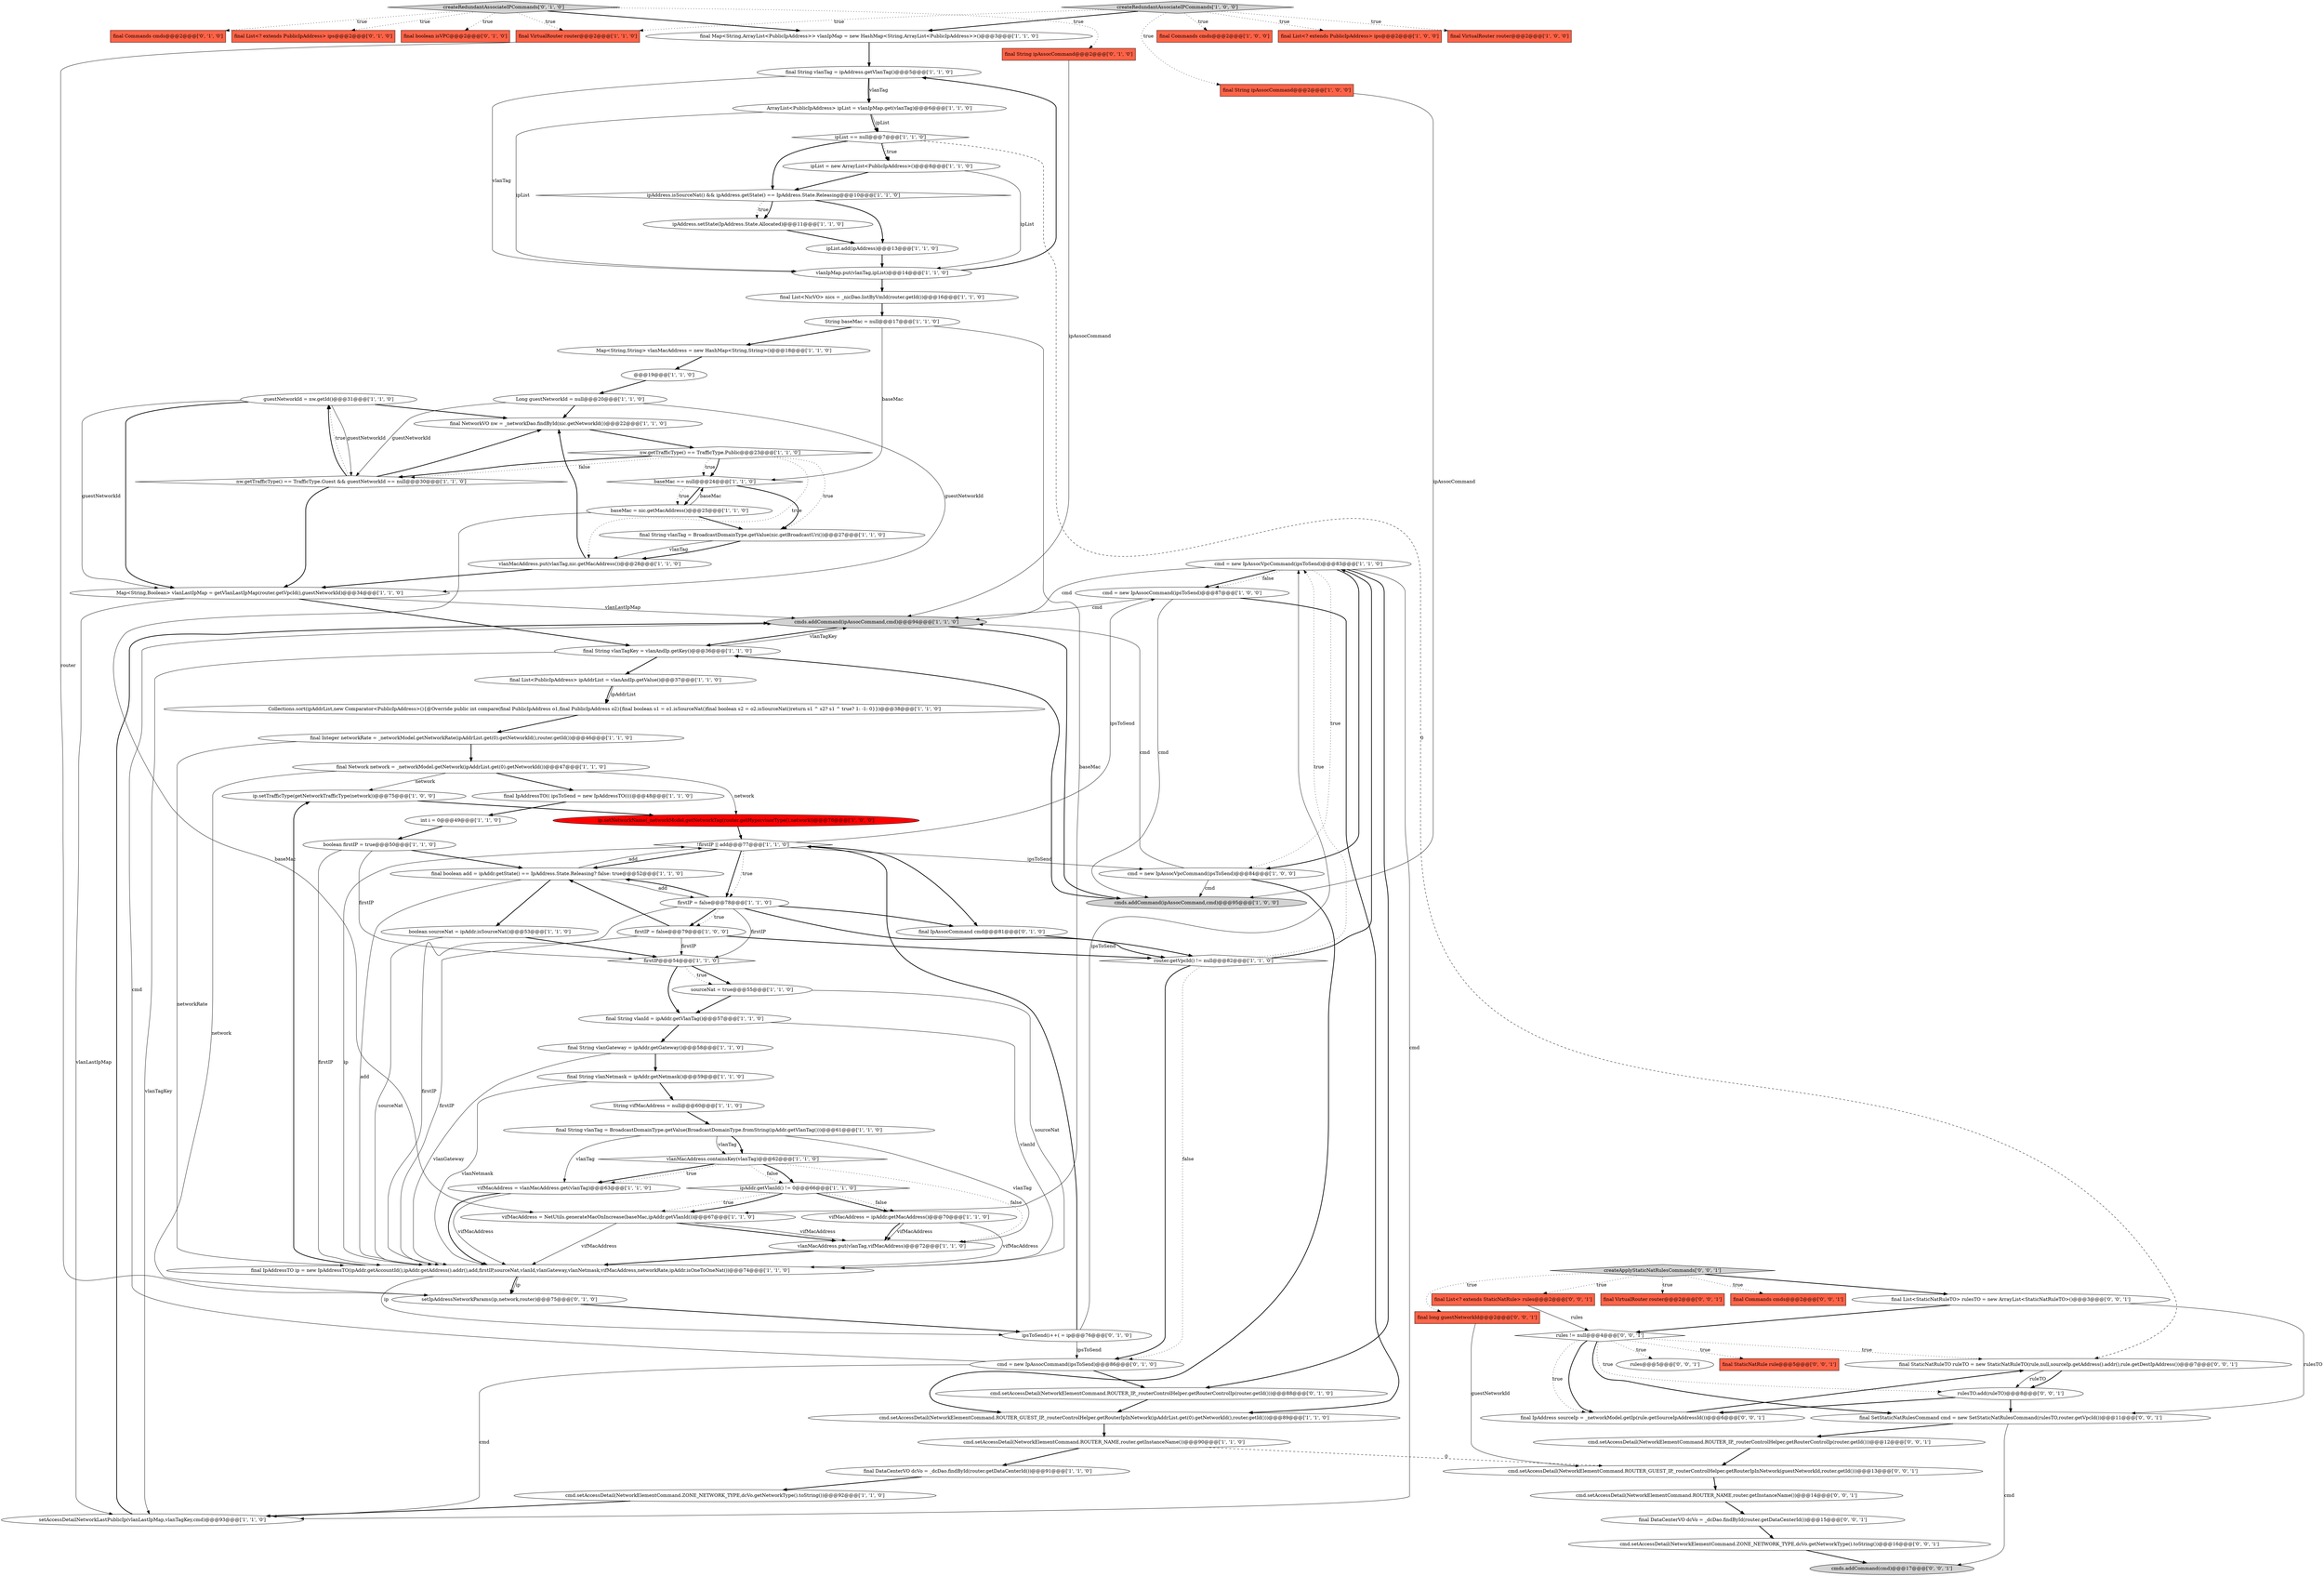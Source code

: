 digraph {
58 [style = filled, label = "cmd = new IpAssocVpcCommand(ipsToSend)@@@83@@@['1', '1', '0']", fillcolor = white, shape = ellipse image = "AAA0AAABBB1BBB"];
42 [style = filled, label = "final String vlanGateway = ipAddr.getGateway()@@@58@@@['1', '1', '0']", fillcolor = white, shape = ellipse image = "AAA0AAABBB1BBB"];
52 [style = filled, label = "final String vlanTagKey = vlanAndIp.getKey()@@@36@@@['1', '1', '0']", fillcolor = white, shape = ellipse image = "AAA0AAABBB1BBB"];
15 [style = filled, label = "vifMacAddress = NetUtils.generateMacOnIncrease(baseMac,ipAddr.getVlanId())@@@67@@@['1', '1', '0']", fillcolor = white, shape = ellipse image = "AAA0AAABBB1BBB"];
18 [style = filled, label = "guestNetworkId = nw.getId()@@@31@@@['1', '1', '0']", fillcolor = white, shape = ellipse image = "AAA0AAABBB1BBB"];
25 [style = filled, label = "vlanMacAddress.containsKey(vlanTag)@@@62@@@['1', '1', '0']", fillcolor = white, shape = diamond image = "AAA0AAABBB1BBB"];
93 [style = filled, label = "final StaticNatRuleTO ruleTO = new StaticNatRuleTO(rule,null,sourceIp.getAddress().addr(),rule.getDestIpAddress())@@@7@@@['0', '0', '1']", fillcolor = white, shape = ellipse image = "AAA0AAABBB3BBB"];
29 [style = filled, label = "boolean sourceNat = ipAddr.isSourceNat()@@@53@@@['1', '1', '0']", fillcolor = white, shape = ellipse image = "AAA0AAABBB1BBB"];
39 [style = filled, label = "final Commands cmds@@@2@@@['1', '0', '0']", fillcolor = tomato, shape = box image = "AAA0AAABBB1BBB"];
94 [style = filled, label = "final List<StaticNatRuleTO> rulesTO = new ArrayList<StaticNatRuleTO>()@@@3@@@['0', '0', '1']", fillcolor = white, shape = ellipse image = "AAA0AAABBB3BBB"];
81 [style = filled, label = "rulesTO.add(ruleTO)@@@8@@@['0', '0', '1']", fillcolor = white, shape = ellipse image = "AAA0AAABBB3BBB"];
95 [style = filled, label = "cmd.setAccessDetail(NetworkElementCommand.ROUTER_IP,_routerControlHelper.getRouterControlIp(router.getId()))@@@12@@@['0', '0', '1']", fillcolor = white, shape = ellipse image = "AAA0AAABBB3BBB"];
21 [style = filled, label = "boolean firstIP = true@@@50@@@['1', '1', '0']", fillcolor = white, shape = ellipse image = "AAA0AAABBB1BBB"];
46 [style = filled, label = "Map<String,String> vlanMacAddress = new HashMap<String,String>()@@@18@@@['1', '1', '0']", fillcolor = white, shape = ellipse image = "AAA0AAABBB1BBB"];
37 [style = filled, label = "String baseMac = null@@@17@@@['1', '1', '0']", fillcolor = white, shape = ellipse image = "AAA0AAABBB1BBB"];
38 [style = filled, label = "firstIP@@@54@@@['1', '1', '0']", fillcolor = white, shape = diamond image = "AAA0AAABBB1BBB"];
22 [style = filled, label = "final NetworkVO nw = _networkDao.findById(nic.getNetworkId())@@@22@@@['1', '1', '0']", fillcolor = white, shape = ellipse image = "AAA0AAABBB1BBB"];
86 [style = filled, label = "final VirtualRouter router@@@2@@@['0', '0', '1']", fillcolor = tomato, shape = box image = "AAA0AAABBB3BBB"];
59 [style = filled, label = "final String vlanTag = BroadcastDomainType.getValue(nic.getBroadcastUri())@@@27@@@['1', '1', '0']", fillcolor = white, shape = ellipse image = "AAA0AAABBB1BBB"];
34 [style = filled, label = "vlanIpMap.put(vlanTag,ipList)@@@14@@@['1', '1', '0']", fillcolor = white, shape = ellipse image = "AAA0AAABBB1BBB"];
49 [style = filled, label = "ipAddr.getVlanId() != 0@@@66@@@['1', '1', '0']", fillcolor = white, shape = diamond image = "AAA0AAABBB1BBB"];
70 [style = filled, label = "final IpAssocCommand cmd@@@81@@@['0', '1', '0']", fillcolor = white, shape = ellipse image = "AAA0AAABBB2BBB"];
54 [style = filled, label = "Map<String,Boolean> vlanLastIpMap = getVlanLastIpMap(router.getVpcId(),guestNetworkId)@@@34@@@['1', '1', '0']", fillcolor = white, shape = ellipse image = "AAA0AAABBB1BBB"];
88 [style = filled, label = "rules != null@@@4@@@['0', '0', '1']", fillcolor = white, shape = diamond image = "AAA0AAABBB3BBB"];
78 [style = filled, label = "final String ipAssocCommand@@@2@@@['0', '1', '0']", fillcolor = tomato, shape = box image = "AAA0AAABBB2BBB"];
60 [style = filled, label = "nw.getTrafficType() == TrafficType.Guest && guestNetworkId == null@@@30@@@['1', '1', '0']", fillcolor = white, shape = diamond image = "AAA0AAABBB1BBB"];
85 [style = filled, label = "rules@@@5@@@['0', '0', '1']", fillcolor = white, shape = ellipse image = "AAA0AAABBB3BBB"];
44 [style = filled, label = "final Network network = _networkModel.getNetwork(ipAddrList.get(0).getNetworkId())@@@47@@@['1', '1', '0']", fillcolor = white, shape = ellipse image = "AAA0AAABBB1BBB"];
16 [style = filled, label = "cmd = new IpAssocCommand(ipsToSend)@@@87@@@['1', '0', '0']", fillcolor = white, shape = ellipse image = "AAA0AAABBB1BBB"];
53 [style = filled, label = "Collections.sort(ipAddrList,new Comparator<PublicIpAddress>(){@Override public int compare(final PublicIpAddress o1,final PublicIpAddress o2){final boolean s1 = o1.isSourceNat()final boolean s2 = o2.isSourceNat()return s1 ^ s2? s1 ^ true? 1: -1: 0}})@@@38@@@['1', '1', '0']", fillcolor = white, shape = ellipse image = "AAA0AAABBB1BBB"];
28 [style = filled, label = "final List<PublicIpAddress> ipAddrList = vlanAndIp.getValue()@@@37@@@['1', '1', '0']", fillcolor = white, shape = ellipse image = "AAA0AAABBB1BBB"];
79 [style = filled, label = "createApplyStaticNatRulesCommands['0', '0', '1']", fillcolor = lightgray, shape = diamond image = "AAA0AAABBB3BBB"];
74 [style = filled, label = "createRedundantAssociateIPCommands['0', '1', '0']", fillcolor = lightgray, shape = diamond image = "AAA0AAABBB2BBB"];
63 [style = filled, label = "final VirtualRouter router@@@2@@@['1', '1', '0']", fillcolor = tomato, shape = box image = "AAA0AAABBB1BBB"];
84 [style = filled, label = "final List<? extends StaticNatRule> rules@@@2@@@['0', '0', '1']", fillcolor = tomato, shape = box image = "AAA0AAABBB3BBB"];
57 [style = filled, label = "ip.setTrafficType(getNetworkTrafficType(network))@@@75@@@['1', '0', '0']", fillcolor = white, shape = ellipse image = "AAA0AAABBB1BBB"];
1 [style = filled, label = "firstIP = false@@@79@@@['1', '0', '0']", fillcolor = white, shape = ellipse image = "AAA0AAABBB1BBB"];
76 [style = filled, label = "final List<? extends PublicIpAddress> ips@@@2@@@['0', '1', '0']", fillcolor = tomato, shape = box image = "AAA0AAABBB2BBB"];
50 [style = filled, label = "!firstIP || add@@@77@@@['1', '1', '0']", fillcolor = white, shape = diamond image = "AAA0AAABBB1BBB"];
77 [style = filled, label = "cmd = new IpAssocCommand(ipsToSend)@@@86@@@['0', '1', '0']", fillcolor = white, shape = ellipse image = "AAA0AAABBB2BBB"];
97 [style = filled, label = "cmd.setAccessDetail(NetworkElementCommand.ZONE_NETWORK_TYPE,dcVo.getNetworkType().toString())@@@16@@@['0', '0', '1']", fillcolor = white, shape = ellipse image = "AAA0AAABBB3BBB"];
36 [style = filled, label = "ip.setNetworkName(_networkModel.getNetworkTag(router.getHypervisorType(),network))@@@76@@@['1', '0', '0']", fillcolor = red, shape = ellipse image = "AAA1AAABBB1BBB"];
67 [style = filled, label = "baseMac = nic.getMacAddress()@@@25@@@['1', '1', '0']", fillcolor = white, shape = ellipse image = "AAA0AAABBB1BBB"];
73 [style = filled, label = "final Commands cmds@@@2@@@['0', '1', '0']", fillcolor = tomato, shape = box image = "AAA0AAABBB2BBB"];
17 [style = filled, label = "String vifMacAddress = null@@@60@@@['1', '1', '0']", fillcolor = white, shape = ellipse image = "AAA0AAABBB1BBB"];
96 [style = filled, label = "final IpAddress sourceIp = _networkModel.getIp(rule.getSourceIpAddressId())@@@6@@@['0', '0', '1']", fillcolor = white, shape = ellipse image = "AAA0AAABBB3BBB"];
4 [style = filled, label = "ipList == null@@@7@@@['1', '1', '0']", fillcolor = white, shape = diamond image = "AAA0AAABBB1BBB"];
64 [style = filled, label = "vifMacAddress = ipAddr.getMacAddress()@@@70@@@['1', '1', '0']", fillcolor = white, shape = ellipse image = "AAA0AAABBB1BBB"];
33 [style = filled, label = "setAccessDetailNetworkLastPublicIp(vlanLastIpMap,vlanTagKey,cmd)@@@93@@@['1', '1', '0']", fillcolor = white, shape = ellipse image = "AAA0AAABBB1BBB"];
92 [style = filled, label = "final Commands cmds@@@2@@@['0', '0', '1']", fillcolor = tomato, shape = box image = "AAA0AAABBB3BBB"];
5 [style = filled, label = "cmds.addCommand(ipAssocCommand,cmd)@@@94@@@['1', '1', '0']", fillcolor = lightgray, shape = ellipse image = "AAA0AAABBB1BBB"];
80 [style = filled, label = "final StaticNatRule rule@@@5@@@['0', '0', '1']", fillcolor = tomato, shape = box image = "AAA0AAABBB3BBB"];
23 [style = filled, label = "cmd.setAccessDetail(NetworkElementCommand.ROUTER_NAME,router.getInstanceName())@@@90@@@['1', '1', '0']", fillcolor = white, shape = ellipse image = "AAA0AAABBB1BBB"];
45 [style = filled, label = "sourceNat = true@@@55@@@['1', '1', '0']", fillcolor = white, shape = ellipse image = "AAA0AAABBB1BBB"];
14 [style = filled, label = "cmds.addCommand(ipAssocCommand,cmd)@@@95@@@['1', '0', '0']", fillcolor = lightgray, shape = ellipse image = "AAA0AAABBB1BBB"];
75 [style = filled, label = "setIpAddressNetworkParams(ip,network,router)@@@75@@@['0', '1', '0']", fillcolor = white, shape = ellipse image = "AAA0AAABBB2BBB"];
47 [style = filled, label = "final String vlanId = ipAddr.getVlanTag()@@@57@@@['1', '1', '0']", fillcolor = white, shape = ellipse image = "AAA0AAABBB1BBB"];
7 [style = filled, label = "@@@19@@@['1', '1', '0']", fillcolor = white, shape = ellipse image = "AAA0AAABBB1BBB"];
40 [style = filled, label = "cmd.setAccessDetail(NetworkElementCommand.ZONE_NETWORK_TYPE,dcVo.getNetworkType().toString())@@@92@@@['1', '1', '0']", fillcolor = white, shape = ellipse image = "AAA0AAABBB1BBB"];
83 [style = filled, label = "cmds.addCommand(cmd)@@@17@@@['0', '0', '1']", fillcolor = lightgray, shape = ellipse image = "AAA0AAABBB3BBB"];
27 [style = filled, label = "vifMacAddress = vlanMacAddress.get(vlanTag)@@@63@@@['1', '1', '0']", fillcolor = white, shape = ellipse image = "AAA0AAABBB1BBB"];
55 [style = filled, label = "final IpAddressTO(( ipsToSend = new IpAddressTO((((@@@48@@@['1', '1', '0']", fillcolor = white, shape = ellipse image = "AAA0AAABBB1BBB"];
8 [style = filled, label = "Long guestNetworkId = null@@@20@@@['1', '1', '0']", fillcolor = white, shape = ellipse image = "AAA0AAABBB1BBB"];
35 [style = filled, label = "ipAddress.setState(IpAddress.State.Allocated)@@@11@@@['1', '1', '0']", fillcolor = white, shape = ellipse image = "AAA0AAABBB1BBB"];
82 [style = filled, label = "cmd.setAccessDetail(NetworkElementCommand.ROUTER_NAME,router.getInstanceName())@@@14@@@['0', '0', '1']", fillcolor = white, shape = ellipse image = "AAA0AAABBB3BBB"];
62 [style = filled, label = "final List<? extends PublicIpAddress> ips@@@2@@@['1', '0', '0']", fillcolor = tomato, shape = box image = "AAA0AAABBB1BBB"];
30 [style = filled, label = "final Integer networkRate = _networkModel.getNetworkRate(ipAddrList.get(0).getNetworkId(),router.getId())@@@46@@@['1', '1', '0']", fillcolor = white, shape = ellipse image = "AAA0AAABBB1BBB"];
72 [style = filled, label = "ipsToSend(i++( = ip@@@76@@@['0', '1', '0']", fillcolor = white, shape = ellipse image = "AAA0AAABBB2BBB"];
2 [style = filled, label = "cmd = new IpAssocVpcCommand(ipsToSend)@@@84@@@['1', '0', '0']", fillcolor = white, shape = ellipse image = "AAA0AAABBB1BBB"];
3 [style = filled, label = "final Map<String,ArrayList<PublicIpAddress>> vlanIpMap = new HashMap<String,ArrayList<PublicIpAddress>>()@@@3@@@['1', '1', '0']", fillcolor = white, shape = ellipse image = "AAA0AAABBB1BBB"];
0 [style = filled, label = "firstIP = false@@@78@@@['1', '1', '0']", fillcolor = white, shape = ellipse image = "AAA0AAABBB1BBB"];
11 [style = filled, label = "final VirtualRouter router@@@2@@@['1', '0', '0']", fillcolor = tomato, shape = box image = "AAA0AAABBB1BBB"];
66 [style = filled, label = "ipList.add(ipAddress)@@@13@@@['1', '1', '0']", fillcolor = white, shape = ellipse image = "AAA0AAABBB1BBB"];
24 [style = filled, label = "final IpAddressTO ip = new IpAddressTO(ipAddr.getAccountId(),ipAddr.getAddress().addr(),add,firstIP,sourceNat,vlanId,vlanGateway,vlanNetmask,vifMacAddress,networkRate,ipAddr.isOneToOneNat())@@@74@@@['1', '1', '0']", fillcolor = white, shape = ellipse image = "AAA0AAABBB1BBB"];
13 [style = filled, label = "final DataCenterVO dcVo = _dcDao.findById(router.getDataCenterId())@@@91@@@['1', '1', '0']", fillcolor = white, shape = ellipse image = "AAA0AAABBB1BBB"];
61 [style = filled, label = "final String vlanNetmask = ipAddr.getNetmask()@@@59@@@['1', '1', '0']", fillcolor = white, shape = ellipse image = "AAA0AAABBB1BBB"];
10 [style = filled, label = "int i = 0@@@49@@@['1', '1', '0']", fillcolor = white, shape = ellipse image = "AAA0AAABBB1BBB"];
69 [style = filled, label = "cmd.setAccessDetail(NetworkElementCommand.ROUTER_IP,_routerControlHelper.getRouterControlIp(router.getId()))@@@88@@@['0', '1', '0']", fillcolor = white, shape = ellipse image = "AAA0AAABBB2BBB"];
9 [style = filled, label = "nw.getTrafficType() == TrafficType.Public@@@23@@@['1', '1', '0']", fillcolor = white, shape = diamond image = "AAA0AAABBB1BBB"];
6 [style = filled, label = "vlanMacAddress.put(vlanTag,vifMacAddress)@@@72@@@['1', '1', '0']", fillcolor = white, shape = ellipse image = "AAA0AAABBB1BBB"];
26 [style = filled, label = "createRedundantAssociateIPCommands['1', '0', '0']", fillcolor = lightgray, shape = diamond image = "AAA0AAABBB1BBB"];
32 [style = filled, label = "baseMac == null@@@24@@@['1', '1', '0']", fillcolor = white, shape = diamond image = "AAA0AAABBB1BBB"];
48 [style = filled, label = "final String ipAssocCommand@@@2@@@['1', '0', '0']", fillcolor = tomato, shape = box image = "AAA0AAABBB1BBB"];
43 [style = filled, label = "ipList = new ArrayList<PublicIpAddress>()@@@8@@@['1', '1', '0']", fillcolor = white, shape = ellipse image = "AAA0AAABBB1BBB"];
90 [style = filled, label = "final SetStaticNatRulesCommand cmd = new SetStaticNatRulesCommand(rulesTO,router.getVpcId())@@@11@@@['0', '0', '1']", fillcolor = white, shape = ellipse image = "AAA0AAABBB3BBB"];
20 [style = filled, label = "final boolean add = ipAddr.getState() == IpAddress.State.Releasing? false: true@@@52@@@['1', '1', '0']", fillcolor = white, shape = ellipse image = "AAA0AAABBB1BBB"];
65 [style = filled, label = "ArrayList<PublicIpAddress> ipList = vlanIpMap.get(vlanTag)@@@6@@@['1', '1', '0']", fillcolor = white, shape = ellipse image = "AAA0AAABBB1BBB"];
56 [style = filled, label = "vlanMacAddress.put(vlanTag,nic.getMacAddress())@@@28@@@['1', '1', '0']", fillcolor = white, shape = ellipse image = "AAA0AAABBB1BBB"];
51 [style = filled, label = "final String vlanTag = ipAddress.getVlanTag()@@@5@@@['1', '1', '0']", fillcolor = white, shape = ellipse image = "AAA0AAABBB1BBB"];
19 [style = filled, label = "cmd.setAccessDetail(NetworkElementCommand.ROUTER_GUEST_IP,_routerControlHelper.getRouterIpInNetwork(ipAddrList.get(0).getNetworkId(),router.getId()))@@@89@@@['1', '1', '0']", fillcolor = white, shape = ellipse image = "AAA0AAABBB1BBB"];
71 [style = filled, label = "final boolean isVPC@@@2@@@['0', '1', '0']", fillcolor = tomato, shape = box image = "AAA0AAABBB2BBB"];
12 [style = filled, label = "ipAddress.isSourceNat() && ipAddress.getState() == IpAddress.State.Releasing@@@10@@@['1', '1', '0']", fillcolor = white, shape = diamond image = "AAA0AAABBB1BBB"];
87 [style = filled, label = "final DataCenterVO dcVo = _dcDao.findById(router.getDataCenterId())@@@15@@@['0', '0', '1']", fillcolor = white, shape = ellipse image = "AAA0AAABBB3BBB"];
68 [style = filled, label = "final List<NicVO> nics = _nicDao.listByVmId(router.getId())@@@16@@@['1', '1', '0']", fillcolor = white, shape = ellipse image = "AAA0AAABBB1BBB"];
91 [style = filled, label = "cmd.setAccessDetail(NetworkElementCommand.ROUTER_GUEST_IP,_routerControlHelper.getRouterIpInNetwork(guestNetworkId,router.getId()))@@@13@@@['0', '0', '1']", fillcolor = white, shape = ellipse image = "AAA0AAABBB3BBB"];
41 [style = filled, label = "router.getVpcId() != null@@@82@@@['1', '1', '0']", fillcolor = white, shape = diamond image = "AAA0AAABBB1BBB"];
31 [style = filled, label = "final String vlanTag = BroadcastDomainType.getValue(BroadcastDomainType.fromString(ipAddr.getVlanTag()))@@@61@@@['1', '1', '0']", fillcolor = white, shape = ellipse image = "AAA0AAABBB1BBB"];
89 [style = filled, label = "final long guestNetworkId@@@2@@@['0', '0', '1']", fillcolor = tomato, shape = box image = "AAA0AAABBB3BBB"];
25->49 [style = bold, label=""];
9->60 [style = dotted, label="false"];
27->24 [style = solid, label="vifMacAddress"];
52->33 [style = solid, label="vlanTagKey"];
94->90 [style = solid, label="rulesTO"];
23->91 [style = dashed, label="0"];
31->6 [style = solid, label="vlanTag"];
24->57 [style = bold, label=""];
58->2 [style = dotted, label="true"];
51->34 [style = solid, label="vlanTag"];
60->22 [style = bold, label=""];
1->20 [style = bold, label=""];
41->77 [style = bold, label=""];
79->89 [style = dotted, label="true"];
32->67 [style = dotted, label="true"];
88->85 [style = dotted, label="true"];
9->60 [style = bold, label=""];
25->49 [style = dotted, label="false"];
0->38 [style = solid, label="firstIP"];
7->8 [style = bold, label=""];
72->58 [style = solid, label="ipsToSend"];
12->35 [style = dotted, label="true"];
28->53 [style = solid, label="ipAddrList"];
56->54 [style = bold, label=""];
60->18 [style = dotted, label="true"];
34->68 [style = bold, label=""];
52->28 [style = bold, label=""];
32->67 [style = bold, label=""];
18->22 [style = bold, label=""];
41->58 [style = dotted, label="true"];
23->13 [style = bold, label=""];
46->7 [style = bold, label=""];
24->72 [style = solid, label="ip"];
89->91 [style = solid, label="guestNetworkId"];
74->71 [style = dotted, label="true"];
97->83 [style = bold, label=""];
47->24 [style = solid, label="vlanId"];
79->84 [style = dotted, label="true"];
44->36 [style = solid, label="network"];
41->58 [style = bold, label=""];
81->90 [style = bold, label=""];
43->34 [style = solid, label="ipList"];
9->32 [style = dotted, label="true"];
54->52 [style = bold, label=""];
0->70 [style = bold, label=""];
49->64 [style = bold, label=""];
1->24 [style = solid, label="firstIP"];
35->66 [style = bold, label=""];
1->41 [style = bold, label=""];
58->16 [style = bold, label=""];
88->90 [style = bold, label=""];
77->5 [style = solid, label="cmd"];
50->70 [style = bold, label=""];
22->9 [style = bold, label=""];
54->33 [style = solid, label="vlanLastIpMap"];
9->32 [style = bold, label=""];
49->15 [style = dotted, label="true"];
67->32 [style = solid, label="baseMac"];
58->2 [style = bold, label=""];
53->30 [style = bold, label=""];
38->45 [style = bold, label=""];
13->40 [style = bold, label=""];
10->21 [style = bold, label=""];
12->35 [style = bold, label=""];
64->6 [style = solid, label="vifMacAddress"];
3->51 [style = bold, label=""];
16->19 [style = bold, label=""];
77->33 [style = solid, label="cmd"];
58->33 [style = solid, label="cmd"];
15->24 [style = solid, label="vifMacAddress"];
32->59 [style = bold, label=""];
72->50 [style = bold, label=""];
31->27 [style = solid, label="vlanTag"];
8->22 [style = bold, label=""];
66->34 [style = bold, label=""];
25->27 [style = bold, label=""];
64->6 [style = bold, label=""];
21->38 [style = solid, label="firstIP"];
81->96 [style = bold, label=""];
44->55 [style = bold, label=""];
37->46 [style = bold, label=""];
58->16 [style = dotted, label="false"];
43->12 [style = bold, label=""];
37->32 [style = solid, label="baseMac"];
95->91 [style = bold, label=""];
74->3 [style = bold, label=""];
9->59 [style = dotted, label="true"];
38->47 [style = bold, label=""];
14->52 [style = bold, label=""];
5->52 [style = bold, label=""];
0->20 [style = bold, label=""];
51->65 [style = solid, label="vlanTag"];
29->38 [style = bold, label=""];
36->50 [style = bold, label=""];
26->62 [style = dotted, label="true"];
59->56 [style = bold, label=""];
88->81 [style = dotted, label="true"];
74->76 [style = dotted, label="true"];
61->24 [style = solid, label="vlanNetmask"];
24->50 [style = solid, label="ip"];
44->57 [style = solid, label="network"];
30->44 [style = bold, label=""];
90->83 [style = solid, label="cmd"];
42->61 [style = bold, label=""];
88->96 [style = dotted, label="true"];
60->54 [style = bold, label=""];
79->94 [style = bold, label=""];
65->34 [style = solid, label="ipList"];
31->25 [style = bold, label=""];
42->24 [style = solid, label="vlanGateway"];
47->42 [style = bold, label=""];
79->86 [style = dotted, label="true"];
74->78 [style = dotted, label="true"];
26->3 [style = bold, label=""];
41->77 [style = dotted, label="false"];
77->69 [style = bold, label=""];
6->24 [style = bold, label=""];
33->5 [style = bold, label=""];
55->10 [style = bold, label=""];
34->51 [style = bold, label=""];
0->41 [style = bold, label=""];
54->5 [style = solid, label="vlanLastIpMap"];
37->15 [style = solid, label="baseMac"];
12->66 [style = bold, label=""];
40->33 [style = bold, label=""];
60->18 [style = bold, label=""];
64->24 [style = solid, label="vifMacAddress"];
44->75 [style = solid, label="network"];
50->0 [style = bold, label=""];
0->1 [style = bold, label=""];
67->15 [style = solid, label="baseMac"];
20->0 [style = solid, label="add"];
45->24 [style = solid, label="sourceNat"];
51->65 [style = bold, label=""];
4->12 [style = bold, label=""];
49->15 [style = bold, label=""];
75->72 [style = bold, label=""];
74->63 [style = dotted, label="true"];
27->24 [style = bold, label=""];
84->88 [style = solid, label="rules"];
38->45 [style = dotted, label="true"];
26->11 [style = dotted, label="true"];
4->93 [style = dashed, label="0"];
63->75 [style = solid, label="router"];
87->97 [style = bold, label=""];
0->1 [style = dotted, label="true"];
4->43 [style = dotted, label="true"];
25->6 [style = dotted, label="false"];
20->24 [style = solid, label="add"];
93->81 [style = solid, label="ruleTO"];
50->2 [style = solid, label="ipsToSend"];
72->77 [style = solid, label="ipsToSend"];
8->54 [style = solid, label="guestNetworkId"];
4->43 [style = bold, label=""];
2->19 [style = bold, label=""];
82->87 [style = bold, label=""];
79->92 [style = dotted, label="true"];
48->14 [style = solid, label="ipAssocCommand"];
94->88 [style = bold, label=""];
29->24 [style = solid, label="sourceNat"];
20->29 [style = bold, label=""];
28->53 [style = bold, label=""];
90->95 [style = bold, label=""];
17->31 [style = bold, label=""];
26->39 [style = dotted, label="true"];
26->48 [style = dotted, label="true"];
74->73 [style = dotted, label="true"];
50->20 [style = bold, label=""];
0->24 [style = solid, label="firstIP"];
24->75 [style = bold, label=""];
65->4 [style = bold, label=""];
18->60 [style = solid, label="guestNetworkId"];
68->37 [style = bold, label=""];
2->5 [style = solid, label="cmd"];
15->6 [style = bold, label=""];
88->80 [style = dotted, label="true"];
5->14 [style = bold, label=""];
59->56 [style = solid, label="vlanTag"];
93->81 [style = bold, label=""];
58->69 [style = bold, label=""];
65->4 [style = solid, label="ipList"];
16->14 [style = solid, label="cmd"];
50->16 [style = solid, label="ipsToSend"];
50->0 [style = dotted, label="true"];
52->5 [style = solid, label="vlanTagKey"];
16->5 [style = solid, label="cmd"];
20->50 [style = solid, label="add"];
18->54 [style = solid, label="guestNetworkId"];
70->41 [style = bold, label=""];
9->56 [style = dotted, label="true"];
30->24 [style = solid, label="networkRate"];
21->20 [style = bold, label=""];
19->23 [style = bold, label=""];
15->6 [style = solid, label="vifMacAddress"];
57->36 [style = bold, label=""];
45->47 [style = bold, label=""];
56->22 [style = bold, label=""];
96->93 [style = bold, label=""];
49->64 [style = dotted, label="false"];
91->82 [style = bold, label=""];
26->63 [style = dotted, label="true"];
21->24 [style = solid, label="firstIP"];
24->75 [style = solid, label="ip"];
88->96 [style = bold, label=""];
2->14 [style = solid, label="cmd"];
8->60 [style = solid, label="guestNetworkId"];
58->5 [style = solid, label="cmd"];
18->54 [style = bold, label=""];
25->27 [style = dotted, label="true"];
31->25 [style = solid, label="vlanTag"];
1->38 [style = solid, label="firstIP"];
88->93 [style = dotted, label="true"];
69->19 [style = bold, label=""];
61->17 [style = bold, label=""];
78->5 [style = solid, label="ipAssocCommand"];
67->59 [style = bold, label=""];
}
